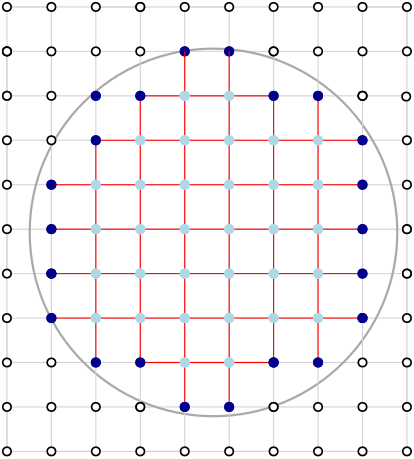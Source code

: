 <?xml version="1.0"?>
<!DOCTYPE ipe SYSTEM "ipe.dtd">
<ipe version="70005" creator="Ipe 7.1.3">
<info created="D:20130524143309" modified="D:20130628235033"/>
<ipestyle name="basic">
<symbol name="arrow/arc(spx)">
<path stroke="sym-stroke" fill="sym-stroke" pen="sym-pen">
0 0 m
-1 0.333 l
-1 -0.333 l
h
</path>
</symbol>
<symbol name="arrow/farc(spx)">
<path stroke="sym-stroke" fill="white" pen="sym-pen">
0 0 m
-1 0.333 l
-1 -0.333 l
h
</path>
</symbol>
<symbol name="mark/circle(sx)" transformations="translations">
<path fill="sym-stroke">
0.6 0 0 0.6 0 0 e
0.4 0 0 0.4 0 0 e
</path>
</symbol>
<symbol name="mark/disk(sx)" transformations="translations">
<path fill="sym-stroke">
0.6 0 0 0.6 0 0 e
</path>
</symbol>
<symbol name="mark/fdisk(sfx)" transformations="translations">
<group>
<path fill="sym-fill">
0.5 0 0 0.5 0 0 e
</path>
<path fill="sym-stroke" fillrule="eofill">
0.6 0 0 0.6 0 0 e
0.4 0 0 0.4 0 0 e
</path>
</group>
</symbol>
<symbol name="mark/box(sx)" transformations="translations">
<path fill="sym-stroke" fillrule="eofill">
-0.6 -0.6 m
0.6 -0.6 l
0.6 0.6 l
-0.6 0.6 l
h
-0.4 -0.4 m
0.4 -0.4 l
0.4 0.4 l
-0.4 0.4 l
h
</path>
</symbol>
<symbol name="mark/square(sx)" transformations="translations">
<path fill="sym-stroke">
-0.6 -0.6 m
0.6 -0.6 l
0.6 0.6 l
-0.6 0.6 l
h
</path>
</symbol>
<symbol name="mark/fsquare(sfx)" transformations="translations">
<group>
<path fill="sym-fill">
-0.5 -0.5 m
0.5 -0.5 l
0.5 0.5 l
-0.5 0.5 l
h
</path>
<path fill="sym-stroke" fillrule="eofill">
-0.6 -0.6 m
0.6 -0.6 l
0.6 0.6 l
-0.6 0.6 l
h
-0.4 -0.4 m
0.4 -0.4 l
0.4 0.4 l
-0.4 0.4 l
h
</path>
</group>
</symbol>
<symbol name="mark/cross(sx)" transformations="translations">
<group>
<path fill="sym-stroke">
-0.43 -0.57 m
0.57 0.43 l
0.43 0.57 l
-0.57 -0.43 l
h
</path>
<path fill="sym-stroke">
-0.43 0.57 m
0.57 -0.43 l
0.43 -0.57 l
-0.57 0.43 l
h
</path>
</group>
</symbol>
<symbol name="arrow/fnormal(spx)">
<path stroke="sym-stroke" fill="white" pen="sym-pen">
0 0 m
-1 0.333 l
-1 -0.333 l
h
</path>
</symbol>
<symbol name="arrow/pointed(spx)">
<path stroke="sym-stroke" fill="sym-stroke" pen="sym-pen">
0 0 m
-1 0.333 l
-0.8 0 l
-1 -0.333 l
h
</path>
</symbol>
<symbol name="arrow/fpointed(spx)">
<path stroke="sym-stroke" fill="white" pen="sym-pen">
0 0 m
-1 0.333 l
-0.8 0 l
-1 -0.333 l
h
</path>
</symbol>
<symbol name="arrow/linear(spx)">
<path stroke="sym-stroke" pen="sym-pen">
-1 0.333 m
0 0 l
-1 -0.333 l
</path>
</symbol>
<symbol name="arrow/fdouble(spx)">
<path stroke="sym-stroke" fill="white" pen="sym-pen">
0 0 m
-1 0.333 l
-1 -0.333 l
h
-1 0 m
-2 0.333 l
-2 -0.333 l
h
</path>
</symbol>
<symbol name="arrow/double(spx)">
<path stroke="sym-stroke" fill="sym-stroke" pen="sym-pen">
0 0 m
-1 0.333 l
-1 -0.333 l
h
-1 0 m
-2 0.333 l
-2 -0.333 l
h
</path>
</symbol>
<pen name="heavier" value="0.8"/>
<pen name="fat" value="1.2"/>
<pen name="ultrafat" value="2"/>
<symbolsize name="large" value="5"/>
<symbolsize name="small" value="2"/>
<symbolsize name="tiny" value="1.1"/>
<arrowsize name="large" value="10"/>
<arrowsize name="small" value="5"/>
<arrowsize name="tiny" value="3"/>
<color name="red" value="1 0 0"/>
<color name="green" value="0 1 0"/>
<color name="blue" value="0 0 1"/>
<color name="yellow" value="1 1 0"/>
<color name="orange" value="1 0.647 0"/>
<color name="gold" value="1 0.843 0"/>
<color name="purple" value="0.627 0.125 0.941"/>
<color name="gray" value="0.745"/>
<color name="brown" value="0.647 0.165 0.165"/>
<color name="navy" value="0 0 0.502"/>
<color name="pink" value="1 0.753 0.796"/>
<color name="seagreen" value="0.18 0.545 0.341"/>
<color name="turquoise" value="0.251 0.878 0.816"/>
<color name="violet" value="0.933 0.51 0.933"/>
<color name="darkblue" value="0 0 0.545"/>
<color name="darkcyan" value="0 0.545 0.545"/>
<color name="darkgray" value="0.663"/>
<color name="darkgreen" value="0 0.392 0"/>
<color name="darkmagenta" value="0.545 0 0.545"/>
<color name="darkorange" value="1 0.549 0"/>
<color name="darkred" value="0.545 0 0"/>
<color name="lightblue" value="0.678 0.847 0.902"/>
<color name="lightcyan" value="0.878 1 1"/>
<color name="lightgray" value="0.827"/>
<color name="lightgreen" value="0.565 0.933 0.565"/>
<color name="lightyellow" value="1 1 0.878"/>
<dashstyle name="dashed" value="[4] 0"/>
<dashstyle name="dotted" value="[1 3] 0"/>
<dashstyle name="dash dotted" value="[4 2 1 2] 0"/>
<dashstyle name="dash dot dotted" value="[4 2 1 2 1 2] 0"/>
<textsize name="large" value="\large"/>
<textsize name="Large" value="\Large"/>
<textsize name="LARGE" value="\LARGE"/>
<textsize name="huge" value="\huge"/>
<textsize name="Huge" value="\Huge"/>
<textsize name="small" value="\small"/>
<textsize name="footnote" value="\footnotesize"/>
<textsize name="tiny" value="\tiny"/>
<textstyle name="center" begin="\begin{center}" end="\end{center}"/>
<textstyle name="itemize" begin="\begin{itemize}" end="\end{itemize}"/>
<textstyle name="item" begin="\begin{itemize}\item{}" end="\end{itemize}"/>
<gridsize name="4 pts" value="4"/>
<gridsize name="8 pts (~3 mm)" value="8"/>
<gridsize name="16 pts (~6 mm)" value="16"/>
<gridsize name="32 pts (~12 mm)" value="32"/>
<gridsize name="10 pts (~3.5 mm)" value="10"/>
<gridsize name="20 pts (~7 mm)" value="20"/>
<gridsize name="14 pts (~5 mm)" value="14"/>
<gridsize name="28 pts (~10 mm)" value="28"/>
<gridsize name="56 pts (~20 mm)" value="56"/>
<anglesize name="90 deg" value="90"/>
<anglesize name="60 deg" value="60"/>
<anglesize name="45 deg" value="45"/>
<anglesize name="30 deg" value="30"/>
<anglesize name="22.5 deg" value="22.5"/>
<tiling name="falling" angle="-60" step="4" width="1"/>
<tiling name="rising" angle="30" step="4" width="1"/>
</ipestyle>
<page>
<layer name="dot"/>
<layer name="circle"/>
<layer name="beta"/>
<layer name="alpha"/>
<layer name="gamma"/>
<view layers="dot circle" active="circle"/>
<path layer="circle" stroke="lightgray">
240 704 m
384 704 l
384 688 l
240 688 l
240 672 l
384 672 l
384 656 l
240 656 l
240 640 l
384 640 l
384 624 l
240 624 l
240 608 l
384 608 l
384 592 l
240 592 l
240 576 l
384 576 l
384 560 l
240 560 l
240 544 l
384 544 l
</path>
<path stroke="darkgray" pen="heavier">
66.163 0 0 66.163 314.363 622.823 e
</path>
<path stroke="lightgray">
384 544 m
384 544 l
384 704 l
368 704 l
368 544 l
352 544 l
352 704 l
336 704 l
336 544 l
320 544 l
320 704 l
304 704 l
304 544 l
288 544 l
288 704 l
272 704 l
272 544 l
256 544 l
256 704 l
240 704 l
240 544 l
</path>
<use layer="dot" name="mark/fdisk(sfx)" pos="256 672" size="normal" stroke="black" fill="white"/>
<use name="mark/fdisk(sfx)" pos="256 656" size="normal" stroke="black" fill="white"/>
<use name="mark/fdisk(sfx)" pos="256 576" size="normal" stroke="black" fill="white"/>
<use name="mark/disk(sx)" pos="272 672" size="normal" stroke="darkblue"/>
<use name="mark/fdisk(sfx)" pos="368 576" size="normal" stroke="black" fill="white"/>
<use name="mark/fdisk(sfx)" pos="368 672" size="normal" stroke="black" fill="white"/>
<use name="mark/fdisk(sfx)" pos="368 672" size="normal" stroke="black" fill="white"/>
<use name="mark/fdisk(sfx)" pos="368 672" size="normal" stroke="black" fill="white"/>
<use name="mark/fdisk(sfx)" pos="352 560" size="normal" stroke="black" fill="white"/>
<use name="mark/fdisk(sfx)" pos="336 560" size="normal" stroke="black" fill="white"/>
<use name="mark/fdisk(sfx)" pos="288 560" size="normal" stroke="black" fill="white"/>
<use name="mark/fdisk(sfx)" pos="288 560" size="normal" stroke="black" fill="white"/>
<use name="mark/fdisk(sfx)" pos="272 560" size="normal" stroke="black" fill="white"/>
<use name="mark/fdisk(sfx)" pos="256 560" size="normal" stroke="black" fill="white"/>
<use name="mark/fdisk(sfx)" pos="368 560" size="normal" stroke="black" fill="white"/>
<use name="mark/fdisk(sfx)" pos="336 560" size="normal" stroke="black" fill="white"/>
<use name="mark/disk(sx)" pos="272 672" size="normal" stroke="darkblue"/>
<use name="mark/fdisk(sfx)" pos="336 688" size="normal" stroke="black" fill="white"/>
<use name="mark/fdisk(sfx)" pos="336 688" size="normal" stroke="black" fill="white"/>
<use name="mark/fdisk(sfx)" pos="352 688" size="normal" stroke="black" fill="white"/>
<use name="mark/fdisk(sfx)" pos="368 688" size="normal" stroke="black" fill="white"/>
<use name="mark/fdisk(sfx)" pos="384 688" size="normal" stroke="black" fill="white"/>
<use name="mark/fdisk(sfx)" pos="384 656" size="normal" stroke="black" fill="white"/>
<use name="mark/fdisk(sfx)" pos="384 624" size="normal" stroke="black" fill="white"/>
<use name="mark/fdisk(sfx)" pos="384 608" size="normal" stroke="black" fill="white"/>
<use name="mark/fdisk(sfx)" pos="384 608" size="normal" stroke="black" fill="white"/>
<use name="mark/fdisk(sfx)" pos="384 592" size="normal" stroke="black" fill="white"/>
<use name="mark/fdisk(sfx)" pos="384 576" size="normal" stroke="black" fill="white"/>
<use name="mark/fdisk(sfx)" pos="384 624" size="normal" stroke="black" fill="white"/>
<use name="mark/fdisk(sfx)" pos="384 640" size="normal" stroke="black" fill="white"/>
<use matrix="1 0 0 1 -0.269329 -0.269329" name="mark/fdisk(sfx)" pos="384 672" size="normal" stroke="black" fill="white"/>
<use name="mark/fdisk(sfx)" pos="384 560" size="normal" stroke="black" fill="white"/>
<use name="mark/fdisk(sfx)" pos="240 688" size="normal" stroke="black" fill="white"/>
<use name="mark/fdisk(sfx)" pos="240 672" size="normal" stroke="black" fill="white"/>
<use name="mark/fdisk(sfx)" pos="240 672" size="normal" stroke="black" fill="white"/>
<use name="mark/fdisk(sfx)" pos="240 688" size="normal" stroke="black" fill="white"/>
<use name="mark/fdisk(sfx)" pos="240 656" size="normal" stroke="white" fill="white"/>
<use name="mark/fdisk(sfx)" pos="240 656" size="normal" stroke="white" fill="white"/>
<use name="mark/fdisk(sfx)" pos="240 672" size="normal" stroke="white" fill="white"/>
<use name="mark/fdisk(sfx)" pos="240 688" size="normal" stroke="black" fill="white"/>
<use name="mark/fdisk(sfx)" pos="240 672" size="normal" stroke="black" fill="white"/>
<use name="mark/fdisk(sfx)" pos="240 656" size="normal" stroke="black" fill="white"/>
<use name="mark/fdisk(sfx)" pos="240 640" size="normal" stroke="black" fill="white"/>
<use name="mark/fdisk(sfx)" pos="240 624" size="normal" stroke="black" fill="white"/>
<use name="mark/fdisk(sfx)" pos="240 608" size="normal" stroke="black" fill="white"/>
<use name="mark/fdisk(sfx)" pos="240 576" size="normal" stroke="black" fill="white"/>
<use name="mark/fdisk(sfx)" pos="240 592" size="normal" stroke="black" fill="white"/>
<use name="mark/fdisk(sfx)" pos="240 560" size="normal" stroke="black" fill="white"/>
<use name="mark/fdisk(sfx)" pos="240 704" size="normal" stroke="black" fill="white"/>
<use name="mark/fdisk(sfx)" pos="256 704" size="normal" stroke="black" fill="white"/>
<use name="mark/fdisk(sfx)" pos="352 704" size="normal" stroke="black" fill="white"/>
<use name="mark/fdisk(sfx)" pos="368 704" size="normal" stroke="black" fill="white"/>
<use name="mark/fdisk(sfx)" pos="384 704" size="normal" stroke="black" fill="white"/>
<use name="mark/fdisk(sfx)" pos="336 704" size="normal" stroke="black" fill="white"/>
<use name="mark/fdisk(sfx)" pos="304 704" size="normal" stroke="black" fill="white"/>
<use name="mark/fdisk(sfx)" pos="288 704" size="normal" stroke="black" fill="white"/>
<use name="mark/fdisk(sfx)" pos="288 704" size="normal" stroke="black" fill="white"/>
<use name="mark/fdisk(sfx)" pos="272 704" size="normal" stroke="black" fill="white"/>
<use name="mark/fdisk(sfx)" pos="320 704" size="normal" stroke="black" fill="white"/>
<use name="mark/fdisk(sfx)" pos="240 544" size="normal" stroke="black" fill="white"/>
<use name="mark/fdisk(sfx)" pos="256 544" size="normal" stroke="black" fill="white"/>
<use name="mark/fdisk(sfx)" pos="272 544" size="normal" stroke="black" fill="white"/>
<use name="mark/fdisk(sfx)" pos="288 544" size="normal" stroke="black" fill="white"/>
<use name="mark/fdisk(sfx)" pos="304 544" size="normal" stroke="black" fill="white"/>
<use name="mark/fdisk(sfx)" pos="320 544" size="normal" stroke="black" fill="white"/>
<use name="mark/fdisk(sfx)" pos="336 544" size="normal" stroke="black" fill="white"/>
<use name="mark/fdisk(sfx)" pos="352 544" size="normal" stroke="black" fill="white"/>
<use name="mark/fdisk(sfx)" pos="384 544" size="normal" stroke="black" fill="white"/>
<use name="mark/fdisk(sfx)" pos="368 544" size="normal" stroke="black" fill="white"/>
<use name="mark/fdisk(sfx)" pos="256 688" size="normal" stroke="black" fill="white"/>
<use name="mark/fdisk(sfx)" pos="272 688" size="normal" stroke="black" fill="white"/>
<use name="mark/fdisk(sfx)" pos="288 688" size="normal" stroke="black" fill="white"/>
<path layer="beta" stroke="red" pen="heavier" arrow="normal/normal">
256.211 591.516 m
320.581 687.667 l
336.471 560.543 l
256.48 591.785 l
</path>
<path stroke="purple" pen="heavier" arrow="normal/normal">
288 640 m
336 608 l
</path>
<path stroke="purple" pen="heavier" arrow="normal/normal">
328.661 624.644 m
199.113 607.945 l
</path>
<path layer="alpha" stroke="blue">
304 688 m
320 688 l
352 672 l
368 656 l
368 592 l
336 560 l
304 560 l
272 576 l
256 592 l
256 640 l
272 672 l
304 688 l
</path>
<path layer="gamma" stroke="black">
304 688 m
336 688 l
368 672 l
384 640 l
</path>
<path stroke="black">
384 640 m
384 592 l
320 544 l
272 560 l
256 592 l
256 592 l
</path>
<path stroke="black">
256 656 m
240 624 l
256 592 l
256 592 l
</path>
<path stroke="black">
256 656 m
272 688 l
304 688 l
</path>
<use layer="dot" name="mark/disk(sx)" pos="304 688" size="normal" stroke="darkblue"/>
<use name="mark/disk(sx)" pos="320 688" size="normal" stroke="darkblue"/>
<use name="mark/disk(sx)" pos="320 688" size="normal" stroke="darkblue"/>
<use name="mark/disk(sx)" pos="304 688" size="normal" stroke="darkblue"/>
<path layer="circle" stroke="red">
272 656 m
272 576 l
</path>
<path stroke="red">
320 688 m
320 560 l
</path>
<path stroke="red">
272 656 m
368 656 l
</path>
<path stroke="red">
256 608 m
368 608 l
</path>
<path stroke="red">
256 592 m
368 592 l
</path>
<path stroke="red">
288 672 m
288 576 l
</path>
<path stroke="red">
352 672 m
352 576 l
</path>
<path stroke="red">
304 688 m
304 560 l
</path>
<use layer="dot" name="mark/disk(sx)" pos="272 656" size="normal" stroke="darkblue"/>
<use name="mark/disk(sx)" pos="272 656" size="normal" stroke="darkblue"/>
<use name="mark/disk(sx)" pos="256 608" size="normal" stroke="darkblue"/>
<use name="mark/disk(sx)" pos="256 608" size="normal" stroke="darkblue"/>
<use name="mark/disk(sx)" pos="256 608" size="normal" stroke="darkblue"/>
<use name="mark/disk(sx)" pos="256 592" size="normal" stroke="darkblue"/>
<use name="mark/disk(sx)" pos="256 592" size="normal" stroke="darkblue"/>
<use name="mark/disk(sx)" pos="272 576" size="normal" stroke="darkblue"/>
<use name="mark/disk(sx)" pos="272 576" size="normal" stroke="darkblue"/>
<use name="mark/disk(sx)" pos="352 576" size="normal" stroke="darkblue"/>
<use name="mark/disk(sx)" pos="352 576" size="normal" stroke="darkblue"/>
<use name="mark/disk(sx)" pos="320 560" size="normal" stroke="darkblue"/>
<use name="mark/disk(sx)" pos="304 560" size="normal" stroke="darkblue"/>
<use name="mark/disk(sx)" pos="304 560" size="normal" stroke="darkblue"/>
<use name="mark/disk(sx)" pos="320 560" size="normal" stroke="darkblue"/>
<path layer="circle" stroke="red">
336 672 m
336 576 l
</path>
<use layer="dot" name="mark/disk(sx)" pos="352 672" size="normal" stroke="darkblue"/>
<use name="mark/disk(sx)" pos="352 672" size="normal" stroke="darkblue"/>
<path layer="circle" stroke="red">
288 672 m
336 672 l
</path>
<use layer="dot" name="mark/disk(sx)" pos="320 656" size="normal" stroke="lightblue"/>
<use name="mark/disk(sx)" pos="336 656" size="normal" stroke="lightblue"/>
<use name="mark/disk(sx)" pos="352 656" size="normal" stroke="lightblue"/>
<use name="mark/disk(sx)" pos="352 656" size="normal" stroke="lightblue"/>
<use name="mark/disk(sx)" pos="336 656" size="normal" stroke="lightblue"/>
<use name="mark/disk(sx)" pos="320 656" size="normal" stroke="lightblue"/>
<use name="mark/disk(sx)" pos="288 656" size="normal" stroke="lightblue"/>
<use name="mark/disk(sx)" pos="304 656" size="normal" stroke="lightblue"/>
<use name="mark/disk(sx)" pos="288 656" size="normal" stroke="lightblue"/>
<use name="mark/disk(sx)" pos="304 656" size="normal" stroke="lightblue"/>
<use name="mark/disk(sx)" pos="368 656" size="normal" stroke="darkblue"/>
<use name="mark/disk(sx)" pos="368 656" size="normal" stroke="darkblue"/>
<path layer="circle" stroke="red">
256 640 m
368 640 l
</path>
<use layer="dot" name="mark/disk(sx)" pos="320 640" size="normal" stroke="lightblue"/>
<use name="mark/disk(sx)" pos="336 640" size="normal" stroke="lightblue"/>
<use name="mark/disk(sx)" pos="352 640" size="normal" stroke="lightblue"/>
<use name="mark/disk(sx)" pos="352 640" size="normal" stroke="lightblue"/>
<use name="mark/disk(sx)" pos="336 640" size="normal" stroke="lightblue"/>
<use name="mark/disk(sx)" pos="320 640" size="normal" stroke="lightblue"/>
<use name="mark/disk(sx)" pos="272 640" size="normal" stroke="lightblue"/>
<use name="mark/disk(sx)" pos="272 640" size="normal" stroke="lightblue"/>
<use name="mark/disk(sx)" pos="288 640" size="normal" stroke="lightblue"/>
<use name="mark/disk(sx)" pos="304 640" size="normal" stroke="lightblue"/>
<use name="mark/disk(sx)" pos="304 640" size="normal" stroke="lightblue"/>
<use name="mark/disk(sx)" pos="288 640" size="normal" stroke="lightblue"/>
<use name="mark/disk(sx)" pos="256 640" size="normal" stroke="darkblue"/>
<use name="mark/disk(sx)" pos="256 640" size="normal" stroke="darkblue"/>
<path layer="circle" stroke="red">
256 624 m
368 624 l
</path>
<use layer="dot" name="mark/disk(sx)" pos="320 624" size="normal" stroke="lightblue"/>
<use name="mark/disk(sx)" pos="336 624" size="normal" stroke="lightblue"/>
<use name="mark/disk(sx)" pos="352 624" size="normal" stroke="lightblue"/>
<use name="mark/disk(sx)" pos="320 624" size="normal" stroke="lightblue"/>
<use name="mark/disk(sx)" pos="336 624" size="normal" stroke="lightblue"/>
<use name="mark/disk(sx)" pos="352 624" size="normal" stroke="lightblue"/>
<use name="mark/disk(sx)" pos="272 624" size="normal" stroke="lightblue"/>
<use name="mark/disk(sx)" pos="272 624" size="normal" stroke="lightblue"/>
<use name="mark/disk(sx)" pos="288 624" size="normal" stroke="lightblue"/>
<use name="mark/disk(sx)" pos="304 624" size="normal" stroke="lightblue"/>
<use name="mark/disk(sx)" pos="288 624" size="normal" stroke="lightblue"/>
<use name="mark/disk(sx)" pos="304 624" size="normal" stroke="lightblue"/>
<use name="mark/disk(sx)" pos="256 624" size="normal" stroke="darkblue"/>
<use name="mark/disk(sx)" pos="256 624" size="normal" stroke="darkblue"/>
<use name="mark/disk(sx)" pos="272 608" size="normal" stroke="lightblue"/>
<use name="mark/disk(sx)" pos="272 608" size="normal" stroke="lightblue"/>
<use name="mark/disk(sx)" pos="288 608" size="normal" stroke="lightblue"/>
<use name="mark/disk(sx)" pos="304 608" size="normal" stroke="lightblue"/>
<use name="mark/disk(sx)" pos="320 608" size="normal" stroke="lightblue"/>
<use name="mark/disk(sx)" pos="336 608" size="normal" stroke="lightblue"/>
<use name="mark/disk(sx)" pos="352 608" size="normal" stroke="lightblue"/>
<use name="mark/disk(sx)" pos="352 608" size="normal" stroke="lightblue"/>
<use name="mark/disk(sx)" pos="336 608" size="normal" stroke="lightblue"/>
<use name="mark/disk(sx)" pos="320 608" size="normal" stroke="lightblue"/>
<use name="mark/disk(sx)" pos="304 608" size="normal" stroke="lightblue"/>
<use name="mark/disk(sx)" pos="288 608" size="normal" stroke="lightblue"/>
<use name="mark/disk(sx)" pos="272 592" size="normal" stroke="lightblue"/>
<use name="mark/disk(sx)" pos="272 592" size="normal" stroke="lightblue"/>
<use name="mark/disk(sx)" pos="288 592" size="normal" stroke="lightblue"/>
<use name="mark/disk(sx)" pos="304 592" size="normal" stroke="lightblue"/>
<use name="mark/disk(sx)" pos="320 592" size="normal" stroke="lightblue"/>
<use name="mark/disk(sx)" pos="352 592" size="normal" stroke="lightblue"/>
<use name="mark/disk(sx)" pos="336 592" size="normal" stroke="lightblue"/>
<use name="mark/disk(sx)" pos="288 592" size="normal" stroke="lightblue"/>
<use name="mark/disk(sx)" pos="304 592" size="normal" stroke="lightblue"/>
<use name="mark/disk(sx)" pos="320 592" size="normal" stroke="lightblue"/>
<use name="mark/disk(sx)" pos="336 592" size="normal" stroke="lightblue"/>
<use name="mark/disk(sx)" pos="352 592" size="normal" stroke="lightblue"/>
<path layer="circle" stroke="red">
288 576 m
336 576 l
</path>
<use layer="dot" name="mark/disk(sx)" pos="304 576" size="normal" stroke="lightblue"/>
<use name="mark/disk(sx)" pos="320 576" size="normal" stroke="lightblue"/>
<use name="mark/disk(sx)" pos="320 576" size="normal" stroke="lightblue"/>
<use name="mark/disk(sx)" pos="304 576" size="normal" stroke="lightblue"/>
<use name="mark/disk(sx)" pos="288 576" size="normal" stroke="darkblue"/>
<use name="mark/disk(sx)" pos="288 576" size="normal" stroke="darkblue"/>
<use name="mark/disk(sx)" pos="336 576" size="normal" stroke="darkblue"/>
<use name="mark/disk(sx)" pos="336 576" size="normal" stroke="darkblue"/>
<use name="mark/disk(sx)" pos="336 576" size="normal" stroke="darkblue"/>
<use name="mark/disk(sx)" pos="368 592" size="normal" stroke="darkblue"/>
<use name="mark/disk(sx)" pos="368 592" size="normal" stroke="darkblue"/>
<use name="mark/disk(sx)" pos="368 608" size="normal" stroke="darkblue"/>
<use name="mark/disk(sx)" pos="368 608" size="normal" stroke="darkblue"/>
<use name="mark/disk(sx)" pos="368 592" size="normal" stroke="darkblue"/>
<use name="mark/disk(sx)" pos="368 640" size="normal" stroke="darkblue"/>
<use name="mark/disk(sx)" pos="368 640" size="normal" stroke="darkblue"/>
<use name="mark/disk(sx)" pos="368 624" size="normal" stroke="darkblue"/>
<use name="mark/disk(sx)" pos="368 624" size="normal" stroke="darkblue"/>
<use name="mark/disk(sx)" pos="288 672" size="normal" stroke="darkblue"/>
<use name="mark/disk(sx)" pos="288 672" size="normal" stroke="darkblue"/>
<use name="mark/disk(sx)" pos="336 672" size="normal" stroke="darkblue"/>
<use name="mark/disk(sx)" pos="336 672" size="normal" stroke="darkblue"/>
<use name="mark/disk(sx)" pos="304 672" size="normal" stroke="lightblue"/>
<use name="mark/disk(sx)" pos="320 672" size="normal" stroke="lightblue"/>
<use name="mark/disk(sx)" pos="304 672" size="normal" stroke="lightblue"/>
<use name="mark/disk(sx)" pos="320 672" size="normal" stroke="lightblue"/>
</page>
</ipe>
